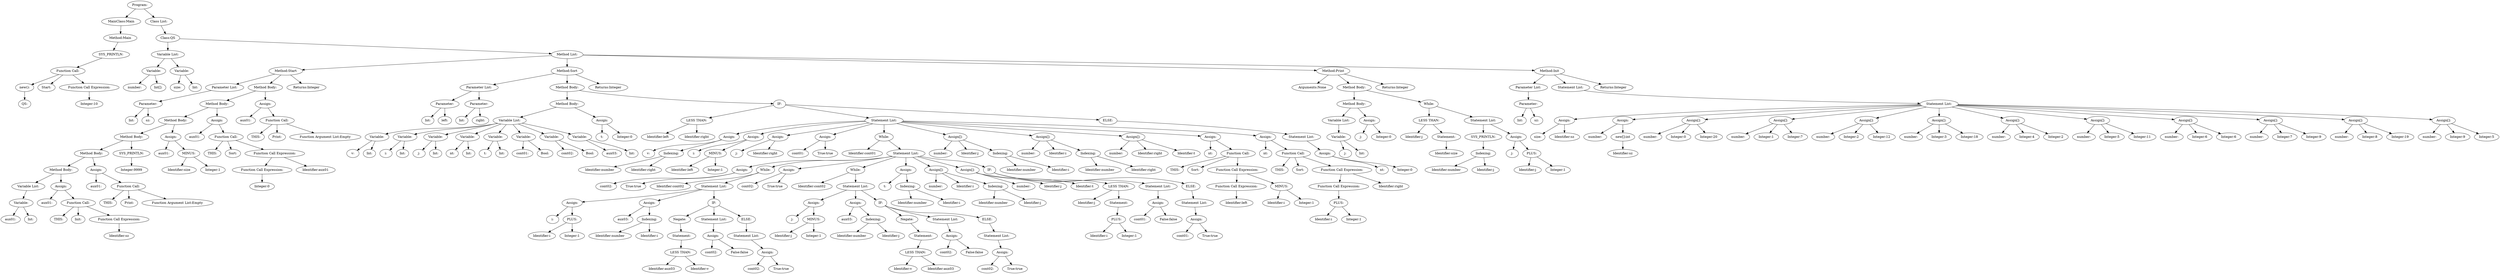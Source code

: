 digraph {
n0 [label="Program:"];
n1 [label="MainClass:Main"];
n2 [label="Method:Main"];
n3 [label="SYS_PRINTLN:"];
n4 [label="Function Call:"];
n5 [label="new():"];
n6 [label="QS:"];
n5 -> n6
n4 -> n5
n7 [label="Start:"];
n4 -> n7
n8 [label="Function Call Expression:"];
n9 [label="Integer:10"];
n8 -> n9
n4 -> n8
n3 -> n4
n2 -> n3
n1 -> n2
n0 -> n1
n10 [label="Class List:"];
n11 [label="Class:QS"];
n12 [label="Variable List:"];
n13 [label="Variable:"];
n14 [label="number:"];
n13 -> n14
n15 [label="Int[]:"];
n13 -> n15
n12 -> n13
n16 [label="Variable:"];
n17 [label="size:"];
n16 -> n17
n18 [label="Int:"];
n16 -> n18
n12 -> n16
n11 -> n12
n19 [label="Method List:"];
n20 [label="Method:Start"];
n21 [label="Parameter List:"];
n22 [label="Parameter:"];
n23 [label="Int:"];
n22 -> n23
n24 [label="sz:"];
n22 -> n24
n21 -> n22
n20 -> n21
n25 [label="Method Body:"];
n26 [label="Method Body:"];
n27 [label="Method Body:"];
n28 [label="Method Body:"];
n29 [label="Method Body:"];
n30 [label="Method Body:"];
n31 [label="Variable List:"];
n32 [label="Variable:"];
n33 [label="aux01:"];
n32 -> n33
n34 [label="Int:"];
n32 -> n34
n31 -> n32
n30 -> n31
n35 [label="Assign:"];
n36 [label="aux01:"];
n35 -> n36
n37 [label="Function Call:"];
n38 [label="THIS:"];
n37 -> n38
n39 [label="Init:"];
n37 -> n39
n40 [label="Function Call Expression:"];
n41 [label="Identifier:sz"];
n40 -> n41
n37 -> n40
n35 -> n37
n30 -> n35
n29 -> n30
n42 [label="Assign:"];
n43 [label="aux01:"];
n42 -> n43
n44 [label="Function Call:"];
n45 [label="THIS:"];
n44 -> n45
n46 [label="Print:"];
n44 -> n46
n47 [label="Function Argument List:Empty"];
n44 -> n47
n42 -> n44
n29 -> n42
n28 -> n29
n48 [label="SYS_PRINTLN:"];
n49 [label="Integer:9999"];
n48 -> n49
n28 -> n48
n27 -> n28
n50 [label="Assign:"];
n51 [label="aux01:"];
n50 -> n51
n52 [label="MINUS:"];
n53 [label="Identifier:size"];
n52 -> n53
n54 [label="Integer:1"];
n52 -> n54
n50 -> n52
n27 -> n50
n26 -> n27
n55 [label="Assign:"];
n56 [label="aux01:"];
n55 -> n56
n57 [label="Function Call:"];
n58 [label="THIS:"];
n57 -> n58
n59 [label="Sort:"];
n57 -> n59
n60 [label="Function Call Expression:"];
n61 [label="Function Call Expression:"];
n62 [label="Integer:0"];
n61 -> n62
n60 -> n61
n63 [label="Identifier:aux01"];
n60 -> n63
n57 -> n60
n55 -> n57
n26 -> n55
n25 -> n26
n64 [label="Assign:"];
n65 [label="aux01:"];
n64 -> n65
n66 [label="Function Call:"];
n67 [label="THIS:"];
n66 -> n67
n68 [label="Print:"];
n66 -> n68
n69 [label="Function Argument List:Empty"];
n66 -> n69
n64 -> n66
n25 -> n64
n20 -> n25
n70 [label="Returns:Integer"];
n20 -> n70
n19 -> n20
n71 [label="Method:Sort"];
n72 [label="Parameter List:"];
n73 [label="Parameter:"];
n74 [label="Int:"];
n73 -> n74
n75 [label="left:"];
n73 -> n75
n72 -> n73
n76 [label="Parameter:"];
n77 [label="Int:"];
n76 -> n77
n78 [label="right:"];
n76 -> n78
n72 -> n76
n71 -> n72
n79 [label="Method Body:"];
n80 [label="Method Body:"];
n81 [label="Variable List:"];
n82 [label="Variable:"];
n83 [label="v:"];
n82 -> n83
n84 [label="Int:"];
n82 -> n84
n81 -> n82
n85 [label="Variable:"];
n86 [label="i:"];
n85 -> n86
n87 [label="Int:"];
n85 -> n87
n81 -> n85
n88 [label="Variable:"];
n89 [label="j:"];
n88 -> n89
n90 [label="Int:"];
n88 -> n90
n81 -> n88
n91 [label="Variable:"];
n92 [label="nt:"];
n91 -> n92
n93 [label="Int:"];
n91 -> n93
n81 -> n91
n94 [label="Variable:"];
n95 [label="t:"];
n94 -> n95
n96 [label="Int:"];
n94 -> n96
n81 -> n94
n97 [label="Variable:"];
n98 [label="cont01:"];
n97 -> n98
n99 [label="Bool:"];
n97 -> n99
n81 -> n97
n100 [label="Variable:"];
n101 [label="cont02:"];
n100 -> n101
n102 [label="Bool:"];
n100 -> n102
n81 -> n100
n103 [label="Variable:"];
n104 [label="aux03:"];
n103 -> n104
n105 [label="Int:"];
n103 -> n105
n81 -> n103
n80 -> n81
n106 [label="Assign:"];
n107 [label="t:"];
n106 -> n107
n108 [label="Integer:0"];
n106 -> n108
n80 -> n106
n79 -> n80
n109 [label="IF:"];
n110 [label="LESS THAN:"];
n111 [label="Identifier:left"];
n110 -> n111
n112 [label="Identifier:right"];
n110 -> n112
n109 -> n110
n113 [label="Statement List:"];
n114 [label="Assign:"];
n115 [label="v:"];
n114 -> n115
n116 [label="Indexing:"];
n117 [label="Identifier:number"];
n116 -> n117
n118 [label="Identifier:right"];
n116 -> n118
n114 -> n116
n113 -> n114
n119 [label="Assign:"];
n120 [label="i:"];
n119 -> n120
n121 [label="MINUS:"];
n122 [label="Identifier:left"];
n121 -> n122
n123 [label="Integer:1"];
n121 -> n123
n119 -> n121
n113 -> n119
n124 [label="Assign:"];
n125 [label="j:"];
n124 -> n125
n126 [label="Identifier:right"];
n124 -> n126
n113 -> n124
n127 [label="Assign:"];
n128 [label="cont01:"];
n127 -> n128
n129 [label="True:true"];
n127 -> n129
n113 -> n127
n130 [label="While:"];
n131 [label="Identifier:cont01"];
n130 -> n131
n132 [label="Statement List:"];
n133 [label="Assign:"];
n134 [label="cont02:"];
n133 -> n134
n135 [label="True:true"];
n133 -> n135
n132 -> n133
n136 [label="While:"];
n137 [label="Identifier:cont02"];
n136 -> n137
n138 [label="Statement List:"];
n139 [label="Assign:"];
n140 [label="i:"];
n139 -> n140
n141 [label="PLUS:"];
n142 [label="Identifier:i"];
n141 -> n142
n143 [label="Integer:1"];
n141 -> n143
n139 -> n141
n138 -> n139
n144 [label="Assign:"];
n145 [label="aux03:"];
n144 -> n145
n146 [label="Indexing:"];
n147 [label="Identifier:number"];
n146 -> n147
n148 [label="Identifier:i"];
n146 -> n148
n144 -> n146
n138 -> n144
n149 [label="IF:"];
n150 [label="Negate:"];
n151 [label="Statement:"];
n152 [label="LESS THAN:"];
n153 [label="Identifier:aux03"];
n152 -> n153
n154 [label="Identifier:v"];
n152 -> n154
n151 -> n152
n150 -> n151
n149 -> n150
n155 [label="Statement List:"];
n156 [label="Assign:"];
n157 [label="cont02:"];
n156 -> n157
n158 [label="False:false"];
n156 -> n158
n155 -> n156
n149 -> n155
n159 [label="ELSE:"];
n160 [label="Statement List:"];
n161 [label="Assign:"];
n162 [label="cont02:"];
n161 -> n162
n163 [label="True:true"];
n161 -> n163
n160 -> n161
n159 -> n160
n149 -> n159
n138 -> n149
n136 -> n138
n132 -> n136
n164 [label="Assign:"];
n165 [label="cont02:"];
n164 -> n165
n166 [label="True:true"];
n164 -> n166
n132 -> n164
n167 [label="While:"];
n168 [label="Identifier:cont02"];
n167 -> n168
n169 [label="Statement List:"];
n170 [label="Assign:"];
n171 [label="j:"];
n170 -> n171
n172 [label="MINUS:"];
n173 [label="Identifier:j"];
n172 -> n173
n174 [label="Integer:1"];
n172 -> n174
n170 -> n172
n169 -> n170
n175 [label="Assign:"];
n176 [label="aux03:"];
n175 -> n176
n177 [label="Indexing:"];
n178 [label="Identifier:number"];
n177 -> n178
n179 [label="Identifier:j"];
n177 -> n179
n175 -> n177
n169 -> n175
n180 [label="IF:"];
n181 [label="Negate:"];
n182 [label="Statement:"];
n183 [label="LESS THAN:"];
n184 [label="Identifier:v"];
n183 -> n184
n185 [label="Identifier:aux03"];
n183 -> n185
n182 -> n183
n181 -> n182
n180 -> n181
n186 [label="Statement List:"];
n187 [label="Assign:"];
n188 [label="cont02:"];
n187 -> n188
n189 [label="False:false"];
n187 -> n189
n186 -> n187
n180 -> n186
n190 [label="ELSE:"];
n191 [label="Statement List:"];
n192 [label="Assign:"];
n193 [label="cont02:"];
n192 -> n193
n194 [label="True:true"];
n192 -> n194
n191 -> n192
n190 -> n191
n180 -> n190
n169 -> n180
n167 -> n169
n132 -> n167
n195 [label="Assign:"];
n196 [label="t:"];
n195 -> n196
n197 [label="Indexing:"];
n198 [label="Identifier:number"];
n197 -> n198
n199 [label="Identifier:i"];
n197 -> n199
n195 -> n197
n132 -> n195
n200 [label="Assign[]:"];
n201 [label="number:"];
n200 -> n201
n202 [label="Identifier:i"];
n200 -> n202
n203 [label="Indexing:"];
n204 [label="Identifier:number"];
n203 -> n204
n205 [label="Identifier:j"];
n203 -> n205
n200 -> n203
n132 -> n200
n206 [label="Assign[]:"];
n207 [label="number:"];
n206 -> n207
n208 [label="Identifier:j"];
n206 -> n208
n209 [label="Identifier:t"];
n206 -> n209
n132 -> n206
n210 [label="IF:"];
n211 [label="LESS THAN:"];
n212 [label="Identifier:j"];
n211 -> n212
n213 [label="Statement:"];
n214 [label="PLUS:"];
n215 [label="Identifier:i"];
n214 -> n215
n216 [label="Integer:1"];
n214 -> n216
n213 -> n214
n211 -> n213
n210 -> n211
n217 [label="Statement List:"];
n218 [label="Assign:"];
n219 [label="cont01:"];
n218 -> n219
n220 [label="False:false"];
n218 -> n220
n217 -> n218
n210 -> n217
n221 [label="ELSE:"];
n222 [label="Statement List:"];
n223 [label="Assign:"];
n224 [label="cont01:"];
n223 -> n224
n225 [label="True:true"];
n223 -> n225
n222 -> n223
n221 -> n222
n210 -> n221
n132 -> n210
n130 -> n132
n113 -> n130
n226 [label="Assign[]:"];
n227 [label="number:"];
n226 -> n227
n228 [label="Identifier:j"];
n226 -> n228
n229 [label="Indexing:"];
n230 [label="Identifier:number"];
n229 -> n230
n231 [label="Identifier:i"];
n229 -> n231
n226 -> n229
n113 -> n226
n232 [label="Assign[]:"];
n233 [label="number:"];
n232 -> n233
n234 [label="Identifier:i"];
n232 -> n234
n235 [label="Indexing:"];
n236 [label="Identifier:number"];
n235 -> n236
n237 [label="Identifier:right"];
n235 -> n237
n232 -> n235
n113 -> n232
n238 [label="Assign[]:"];
n239 [label="number:"];
n238 -> n239
n240 [label="Identifier:right"];
n238 -> n240
n241 [label="Identifier:t"];
n238 -> n241
n113 -> n238
n242 [label="Assign:"];
n243 [label="nt:"];
n242 -> n243
n244 [label="Function Call:"];
n245 [label="THIS:"];
n244 -> n245
n246 [label="Sort:"];
n244 -> n246
n247 [label="Function Call Expression:"];
n248 [label="Function Call Expression:"];
n249 [label="Identifier:left"];
n248 -> n249
n247 -> n248
n250 [label="MINUS:"];
n251 [label="Identifier:i"];
n250 -> n251
n252 [label="Integer:1"];
n250 -> n252
n247 -> n250
n244 -> n247
n242 -> n244
n113 -> n242
n253 [label="Assign:"];
n254 [label="nt:"];
n253 -> n254
n255 [label="Function Call:"];
n256 [label="THIS:"];
n255 -> n256
n257 [label="Sort:"];
n255 -> n257
n258 [label="Function Call Expression:"];
n259 [label="Function Call Expression:"];
n260 [label="PLUS:"];
n261 [label="Identifier:i"];
n260 -> n261
n262 [label="Integer:1"];
n260 -> n262
n259 -> n260
n258 -> n259
n263 [label="Identifier:right"];
n258 -> n263
n255 -> n258
n253 -> n255
n113 -> n253
n109 -> n113
n264 [label="ELSE:"];
n265 [label="Statement List:"];
n266 [label="Assign:"];
n267 [label="nt:"];
n266 -> n267
n268 [label="Integer:0"];
n266 -> n268
n265 -> n266
n264 -> n265
n109 -> n264
n79 -> n109
n71 -> n79
n269 [label="Returns:Integer"];
n71 -> n269
n19 -> n71
n270 [label="Method:Print"];
n271 [label="Arguments:None"];
n270 -> n271
n272 [label="Method Body:"];
n273 [label="Method Body:"];
n274 [label="Variable List:"];
n275 [label="Variable:"];
n276 [label="j:"];
n275 -> n276
n277 [label="Int:"];
n275 -> n277
n274 -> n275
n273 -> n274
n278 [label="Assign:"];
n279 [label="j:"];
n278 -> n279
n280 [label="Integer:0"];
n278 -> n280
n273 -> n278
n272 -> n273
n281 [label="While:"];
n282 [label="LESS THAN:"];
n283 [label="Identifier:j"];
n282 -> n283
n284 [label="Statement:"];
n285 [label="Identifier:size"];
n284 -> n285
n282 -> n284
n281 -> n282
n286 [label="Statement List:"];
n287 [label="SYS_PRINTLN:"];
n288 [label="Indexing:"];
n289 [label="Identifier:number"];
n288 -> n289
n290 [label="Identifier:j"];
n288 -> n290
n287 -> n288
n286 -> n287
n291 [label="Assign:"];
n292 [label="j:"];
n291 -> n292
n293 [label="PLUS:"];
n294 [label="Identifier:j"];
n293 -> n294
n295 [label="Integer:1"];
n293 -> n295
n291 -> n293
n286 -> n291
n281 -> n286
n272 -> n281
n270 -> n272
n296 [label="Returns:Integer"];
n270 -> n296
n19 -> n270
n297 [label="Method:Init"];
n298 [label="Parameter List:"];
n299 [label="Parameter:"];
n300 [label="Int:"];
n299 -> n300
n301 [label="sz:"];
n299 -> n301
n298 -> n299
n297 -> n298
n302 [label="Statement List:"];
n303 [label="Statement List:"];
n304 [label="Assign:"];
n305 [label="size:"];
n304 -> n305
n306 [label="Identifier:sz"];
n304 -> n306
n303 -> n304
n307 [label="Assign:"];
n308 [label="number:"];
n307 -> n308
n309 [label="new[]:int"];
n310 [label="Identifier:sz"];
n309 -> n310
n307 -> n309
n303 -> n307
n311 [label="Assign[]:"];
n312 [label="number:"];
n311 -> n312
n313 [label="Integer:0"];
n311 -> n313
n314 [label="Integer:20"];
n311 -> n314
n303 -> n311
n315 [label="Assign[]:"];
n316 [label="number:"];
n315 -> n316
n317 [label="Integer:1"];
n315 -> n317
n318 [label="Integer:7"];
n315 -> n318
n303 -> n315
n319 [label="Assign[]:"];
n320 [label="number:"];
n319 -> n320
n321 [label="Integer:2"];
n319 -> n321
n322 [label="Integer:12"];
n319 -> n322
n303 -> n319
n323 [label="Assign[]:"];
n324 [label="number:"];
n323 -> n324
n325 [label="Integer:3"];
n323 -> n325
n326 [label="Integer:18"];
n323 -> n326
n303 -> n323
n327 [label="Assign[]:"];
n328 [label="number:"];
n327 -> n328
n329 [label="Integer:4"];
n327 -> n329
n330 [label="Integer:2"];
n327 -> n330
n303 -> n327
n331 [label="Assign[]:"];
n332 [label="number:"];
n331 -> n332
n333 [label="Integer:5"];
n331 -> n333
n334 [label="Integer:11"];
n331 -> n334
n303 -> n331
n335 [label="Assign[]:"];
n336 [label="number:"];
n335 -> n336
n337 [label="Integer:6"];
n335 -> n337
n338 [label="Integer:6"];
n335 -> n338
n303 -> n335
n339 [label="Assign[]:"];
n340 [label="number:"];
n339 -> n340
n341 [label="Integer:7"];
n339 -> n341
n342 [label="Integer:9"];
n339 -> n342
n303 -> n339
n343 [label="Assign[]:"];
n344 [label="number:"];
n343 -> n344
n345 [label="Integer:8"];
n343 -> n345
n346 [label="Integer:19"];
n343 -> n346
n303 -> n343
n347 [label="Assign[]:"];
n348 [label="number:"];
n347 -> n348
n349 [label="Integer:9"];
n347 -> n349
n350 [label="Integer:5"];
n347 -> n350
n303 -> n347
n302 -> n303
n297 -> n302
n351 [label="Returns:Integer"];
n297 -> n351
n19 -> n297
n11 -> n19
n10 -> n11
n0 -> n10
}
